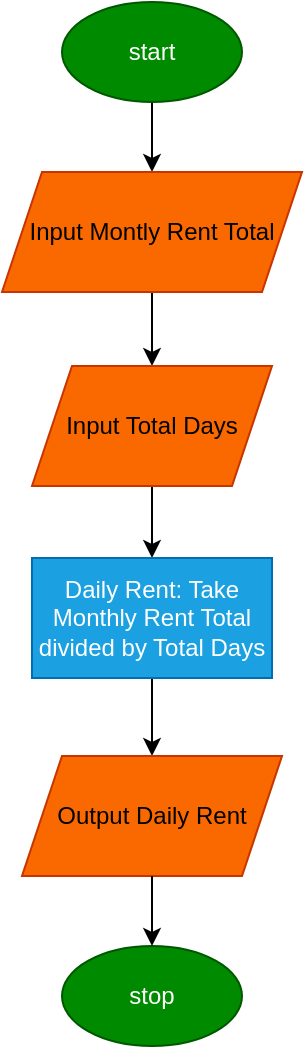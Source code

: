 <mxfile version="28.1.2">
  <diagram name="Page-1" id="dCV4GwtiuifpOzYYX_bR">
    <mxGraphModel dx="1008" dy="611" grid="1" gridSize="10" guides="1" tooltips="1" connect="1" arrows="1" fold="1" page="1" pageScale="1" pageWidth="850" pageHeight="1100" math="0" shadow="0">
      <root>
        <mxCell id="0" />
        <mxCell id="1" parent="0" />
        <mxCell id="4cN96NTuywUgI4NDyNP6-3" value="" style="edgeStyle=orthogonalEdgeStyle;rounded=0;orthogonalLoop=1;jettySize=auto;html=1;" edge="1" parent="1" source="4cN96NTuywUgI4NDyNP6-1" target="4cN96NTuywUgI4NDyNP6-2">
          <mxGeometry relative="1" as="geometry" />
        </mxCell>
        <mxCell id="4cN96NTuywUgI4NDyNP6-1" value="start" style="ellipse;whiteSpace=wrap;html=1;fillColor=#008a00;fontColor=#ffffff;strokeColor=#005700;" vertex="1" parent="1">
          <mxGeometry x="395" y="72" width="90" height="50" as="geometry" />
        </mxCell>
        <mxCell id="4cN96NTuywUgI4NDyNP6-5" value="" style="edgeStyle=orthogonalEdgeStyle;rounded=0;orthogonalLoop=1;jettySize=auto;html=1;" edge="1" parent="1" source="4cN96NTuywUgI4NDyNP6-2" target="4cN96NTuywUgI4NDyNP6-4">
          <mxGeometry relative="1" as="geometry" />
        </mxCell>
        <mxCell id="4cN96NTuywUgI4NDyNP6-2" value="Input Montly Rent Total" style="shape=parallelogram;perimeter=parallelogramPerimeter;whiteSpace=wrap;html=1;fixedSize=1;fillColor=#fa6800;fontColor=#000000;strokeColor=#C73500;" vertex="1" parent="1">
          <mxGeometry x="365" y="157" width="150" height="60" as="geometry" />
        </mxCell>
        <mxCell id="4cN96NTuywUgI4NDyNP6-7" value="" style="edgeStyle=orthogonalEdgeStyle;rounded=0;orthogonalLoop=1;jettySize=auto;html=1;" edge="1" parent="1" source="4cN96NTuywUgI4NDyNP6-4" target="4cN96NTuywUgI4NDyNP6-6">
          <mxGeometry relative="1" as="geometry" />
        </mxCell>
        <mxCell id="4cN96NTuywUgI4NDyNP6-4" value="Input Total Days" style="shape=parallelogram;perimeter=parallelogramPerimeter;whiteSpace=wrap;html=1;fixedSize=1;fillColor=#fa6800;fontColor=#000000;strokeColor=#C73500;" vertex="1" parent="1">
          <mxGeometry x="380" y="254" width="120" height="60" as="geometry" />
        </mxCell>
        <mxCell id="4cN96NTuywUgI4NDyNP6-9" value="" style="edgeStyle=orthogonalEdgeStyle;rounded=0;orthogonalLoop=1;jettySize=auto;html=1;" edge="1" parent="1" source="4cN96NTuywUgI4NDyNP6-6" target="4cN96NTuywUgI4NDyNP6-8">
          <mxGeometry relative="1" as="geometry" />
        </mxCell>
        <mxCell id="4cN96NTuywUgI4NDyNP6-6" value="Daily Rent: Take Monthly Rent Total divided by Total Days" style="whiteSpace=wrap;html=1;fillColor=#1ba1e2;fontColor=#ffffff;strokeColor=#006EAF;" vertex="1" parent="1">
          <mxGeometry x="380" y="350" width="120" height="60" as="geometry" />
        </mxCell>
        <mxCell id="4cN96NTuywUgI4NDyNP6-8" value="Output Daily Rent" style="shape=parallelogram;perimeter=parallelogramPerimeter;whiteSpace=wrap;html=1;fixedSize=1;fillColor=#fa6800;fontColor=#000000;strokeColor=#C73500;" vertex="1" parent="1">
          <mxGeometry x="375" y="449" width="130" height="60" as="geometry" />
        </mxCell>
        <mxCell id="4cN96NTuywUgI4NDyNP6-12" value="stop" style="ellipse;whiteSpace=wrap;html=1;fillColor=#008a00;fontColor=#ffffff;strokeColor=#005700;" vertex="1" parent="1">
          <mxGeometry x="395" y="544" width="90" height="50" as="geometry" />
        </mxCell>
        <mxCell id="4cN96NTuywUgI4NDyNP6-13" value="" style="endArrow=classic;html=1;rounded=0;entryX=0.5;entryY=0;entryDx=0;entryDy=0;" edge="1" parent="1" source="4cN96NTuywUgI4NDyNP6-8" target="4cN96NTuywUgI4NDyNP6-12">
          <mxGeometry width="50" height="50" relative="1" as="geometry">
            <mxPoint x="400" y="360" as="sourcePoint" />
            <mxPoint x="450" y="310" as="targetPoint" />
          </mxGeometry>
        </mxCell>
      </root>
    </mxGraphModel>
  </diagram>
</mxfile>

